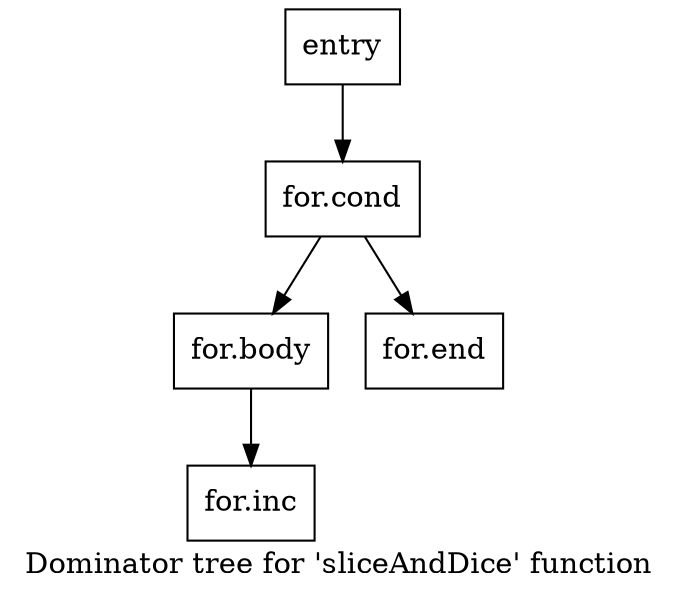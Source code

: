 digraph "Dominator tree for 'sliceAndDice' function" {
	label="Dominator tree for 'sliceAndDice' function";

	Node0x55e1c31286e0 [shape=record,label="{entry}"];
	Node0x55e1c31286e0 -> Node0x55e1c3128390;
	Node0x55e1c3128390 [shape=record,label="{for.cond}"];
	Node0x55e1c3128390 -> Node0x55e1c31279f0;
	Node0x55e1c3128390 -> Node0x55e1c3132640;
	Node0x55e1c31279f0 [shape=record,label="{for.body}"];
	Node0x55e1c31279f0 -> Node0x55e1c3128510;
	Node0x55e1c3128510 [shape=record,label="{for.inc}"];
	Node0x55e1c3132640 [shape=record,label="{for.end}"];
}
